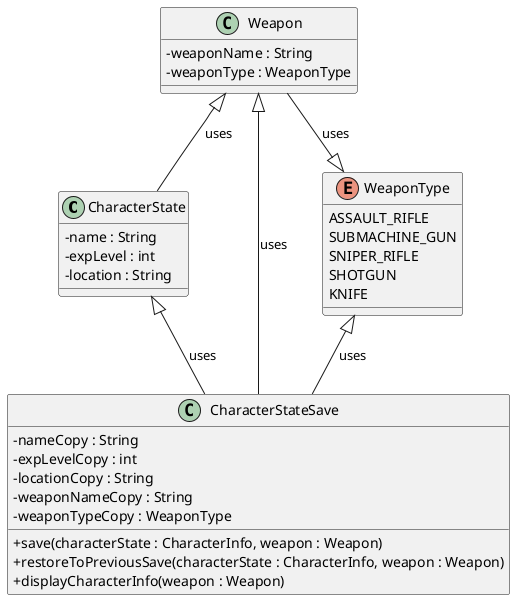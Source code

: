 @startuml
skinparam classAttributeIconSize 0

class CharacterState {
- name : String
- expLevel : int
- location : String
}

class CharacterStateSave {
- nameCopy : String
- expLevelCopy : int
- locationCopy : String
- weaponNameCopy : String
- weaponTypeCopy : WeaponType

+ save(characterState : CharacterInfo, weapon : Weapon)
+ restoreToPreviousSave(characterState : CharacterInfo, weapon : Weapon)
+ displayCharacterInfo(weapon : Weapon)
}

class Weapon {
- weaponName : String
- weaponType : WeaponType
}

enum WeaponType {
ASSAULT_RIFLE
SUBMACHINE_GUN
SNIPER_RIFLE
SHOTGUN
KNIFE
}

Weapon --|> WeaponType : uses
Weapon <|-- CharacterState : uses
Weapon <|-- CharacterStateSave : uses
WeaponType <|-- CharacterStateSave : uses
CharacterState <|-- CharacterStateSave : uses


@enduml
